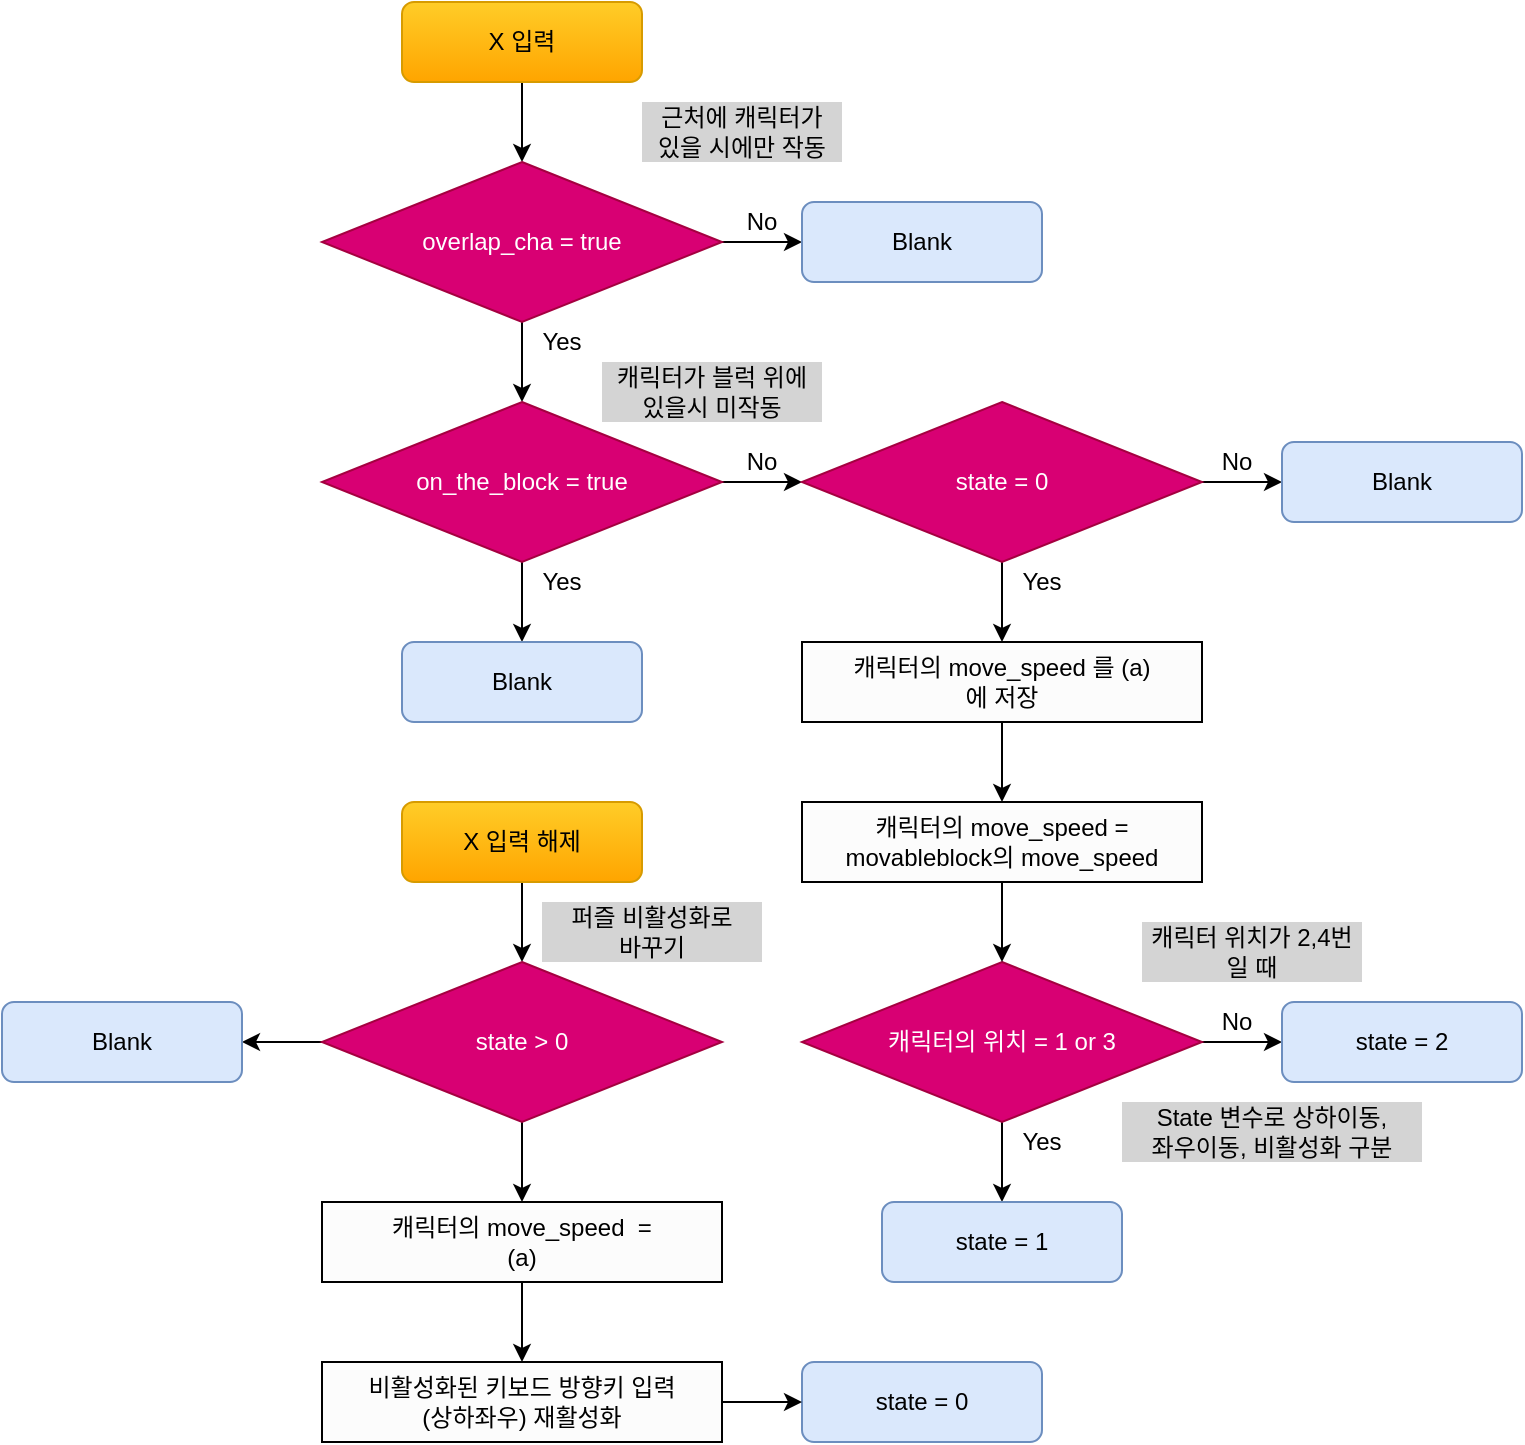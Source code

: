 <mxfile version="13.1.12" type="device"><diagram id="C5RBs43oDa-KdzZeNtuy" name="Page-1"><mxGraphModel dx="2249" dy="745" grid="1" gridSize="10" guides="1" tooltips="1" connect="1" arrows="1" fold="1" page="1" pageScale="1" pageWidth="827" pageHeight="1169" math="0" shadow="0"><root><mxCell id="WIyWlLk6GJQsqaUBKTNV-0"/><mxCell id="WIyWlLk6GJQsqaUBKTNV-1" parent="WIyWlLk6GJQsqaUBKTNV-0"/><mxCell id="fGlFDmECrplrRgySNAwA-2" style="edgeStyle=orthogonalEdgeStyle;rounded=0;orthogonalLoop=1;jettySize=auto;html=1;exitX=0.5;exitY=1;exitDx=0;exitDy=0;entryX=0.5;entryY=0;entryDx=0;entryDy=0;" parent="WIyWlLk6GJQsqaUBKTNV-1" source="fGlFDmECrplrRgySNAwA-0" target="fGlFDmECrplrRgySNAwA-1" edge="1"><mxGeometry relative="1" as="geometry"/></mxCell><mxCell id="fGlFDmECrplrRgySNAwA-0" value="X 입력" style="rounded=1;whiteSpace=wrap;html=1;gradientColor=#ffa500;fillColor=#ffcd28;strokeColor=#d79b00;" parent="WIyWlLk6GJQsqaUBKTNV-1" vertex="1"><mxGeometry x="160" y="120" width="120" height="40" as="geometry"/></mxCell><mxCell id="fGlFDmECrplrRgySNAwA-4" style="edgeStyle=orthogonalEdgeStyle;rounded=0;orthogonalLoop=1;jettySize=auto;html=1;exitX=1;exitY=0.5;exitDx=0;exitDy=0;entryX=0;entryY=0.5;entryDx=0;entryDy=0;" parent="WIyWlLk6GJQsqaUBKTNV-1" source="fGlFDmECrplrRgySNAwA-1" target="fGlFDmECrplrRgySNAwA-3" edge="1"><mxGeometry relative="1" as="geometry"/></mxCell><mxCell id="fGlFDmECrplrRgySNAwA-9" style="edgeStyle=orthogonalEdgeStyle;rounded=0;orthogonalLoop=1;jettySize=auto;html=1;exitX=0.5;exitY=1;exitDx=0;exitDy=0;entryX=0.5;entryY=0;entryDx=0;entryDy=0;" parent="WIyWlLk6GJQsqaUBKTNV-1" source="fGlFDmECrplrRgySNAwA-1" target="fGlFDmECrplrRgySNAwA-8" edge="1"><mxGeometry relative="1" as="geometry"/></mxCell><mxCell id="fGlFDmECrplrRgySNAwA-1" value="overlap_cha = true" style="rhombus;whiteSpace=wrap;html=1;fillColor=#d80073;strokeColor=#A50040;fontColor=#ffffff;" parent="WIyWlLk6GJQsqaUBKTNV-1" vertex="1"><mxGeometry x="120" y="200" width="200" height="80" as="geometry"/></mxCell><mxCell id="fGlFDmECrplrRgySNAwA-3" value="Blank" style="rounded=1;whiteSpace=wrap;html=1;fillColor=#dae8fc;strokeColor=#6c8ebf;" parent="WIyWlLk6GJQsqaUBKTNV-1" vertex="1"><mxGeometry x="360" y="220" width="120" height="40" as="geometry"/></mxCell><mxCell id="fGlFDmECrplrRgySNAwA-6" value="No" style="text;html=1;strokeColor=none;fillColor=none;align=center;verticalAlign=middle;whiteSpace=wrap;rounded=0;" parent="WIyWlLk6GJQsqaUBKTNV-1" vertex="1"><mxGeometry x="320" y="220" width="40" height="20" as="geometry"/></mxCell><mxCell id="fGlFDmECrplrRgySNAwA-7" value="근처에 캐릭터가&lt;br&gt;있을 시에만 작동" style="text;html=1;strokeColor=none;fillColor=#D4D4D4;align=center;verticalAlign=middle;whiteSpace=wrap;rounded=0;" parent="WIyWlLk6GJQsqaUBKTNV-1" vertex="1"><mxGeometry x="280" y="170" width="100" height="30" as="geometry"/></mxCell><mxCell id="fGlFDmECrplrRgySNAwA-12" style="edgeStyle=orthogonalEdgeStyle;rounded=0;orthogonalLoop=1;jettySize=auto;html=1;exitX=0.5;exitY=1;exitDx=0;exitDy=0;entryX=0.5;entryY=0;entryDx=0;entryDy=0;" parent="WIyWlLk6GJQsqaUBKTNV-1" source="fGlFDmECrplrRgySNAwA-8" target="fGlFDmECrplrRgySNAwA-11" edge="1"><mxGeometry relative="1" as="geometry"/></mxCell><mxCell id="fGlFDmECrplrRgySNAwA-15" style="edgeStyle=orthogonalEdgeStyle;rounded=0;orthogonalLoop=1;jettySize=auto;html=1;exitX=1;exitY=0.5;exitDx=0;exitDy=0;" parent="WIyWlLk6GJQsqaUBKTNV-1" source="fGlFDmECrplrRgySNAwA-8" target="fGlFDmECrplrRgySNAwA-18" edge="1"><mxGeometry relative="1" as="geometry"><mxPoint x="360" y="360" as="targetPoint"/></mxGeometry></mxCell><mxCell id="fGlFDmECrplrRgySNAwA-8" value="on_the_block = true" style="rhombus;whiteSpace=wrap;html=1;fillColor=#d80073;strokeColor=#A50040;fontColor=#ffffff;" parent="WIyWlLk6GJQsqaUBKTNV-1" vertex="1"><mxGeometry x="120" y="320" width="200" height="80" as="geometry"/></mxCell><mxCell id="fGlFDmECrplrRgySNAwA-10" value="Yes" style="text;html=1;strokeColor=none;fillColor=none;align=center;verticalAlign=middle;whiteSpace=wrap;rounded=0;" parent="WIyWlLk6GJQsqaUBKTNV-1" vertex="1"><mxGeometry x="220" y="280" width="40" height="20" as="geometry"/></mxCell><mxCell id="fGlFDmECrplrRgySNAwA-11" value="Blank" style="rounded=1;whiteSpace=wrap;html=1;fillColor=#dae8fc;strokeColor=#6c8ebf;" parent="WIyWlLk6GJQsqaUBKTNV-1" vertex="1"><mxGeometry x="160" y="440" width="120" height="40" as="geometry"/></mxCell><mxCell id="fGlFDmECrplrRgySNAwA-13" value="Yes" style="text;html=1;strokeColor=none;fillColor=none;align=center;verticalAlign=middle;whiteSpace=wrap;rounded=0;" parent="WIyWlLk6GJQsqaUBKTNV-1" vertex="1"><mxGeometry x="220" y="400" width="40" height="20" as="geometry"/></mxCell><mxCell id="fGlFDmECrplrRgySNAwA-16" value="No" style="text;html=1;strokeColor=none;fillColor=none;align=center;verticalAlign=middle;whiteSpace=wrap;rounded=0;" parent="WIyWlLk6GJQsqaUBKTNV-1" vertex="1"><mxGeometry x="320" y="340" width="40" height="20" as="geometry"/></mxCell><mxCell id="fGlFDmECrplrRgySNAwA-17" value="캐릭터가 블럭 위에 있을시 미작동" style="text;html=1;strokeColor=none;fillColor=#D4D4D4;align=center;verticalAlign=middle;whiteSpace=wrap;rounded=0;" parent="WIyWlLk6GJQsqaUBKTNV-1" vertex="1"><mxGeometry x="260" y="300" width="110" height="30" as="geometry"/></mxCell><mxCell id="fGlFDmECrplrRgySNAwA-69" style="edgeStyle=orthogonalEdgeStyle;rounded=0;orthogonalLoop=1;jettySize=auto;html=1;exitX=1;exitY=0.5;exitDx=0;exitDy=0;entryX=0;entryY=0.5;entryDx=0;entryDy=0;" parent="WIyWlLk6GJQsqaUBKTNV-1" source="fGlFDmECrplrRgySNAwA-18" target="fGlFDmECrplrRgySNAwA-67" edge="1"><mxGeometry relative="1" as="geometry"/></mxCell><mxCell id="UoJD6YUKb8AA3gtpHBzB-2" style="edgeStyle=orthogonalEdgeStyle;rounded=0;orthogonalLoop=1;jettySize=auto;html=1;exitX=0.5;exitY=1;exitDx=0;exitDy=0;" edge="1" parent="WIyWlLk6GJQsqaUBKTNV-1" source="fGlFDmECrplrRgySNAwA-18" target="UoJD6YUKb8AA3gtpHBzB-0"><mxGeometry relative="1" as="geometry"/></mxCell><mxCell id="fGlFDmECrplrRgySNAwA-18" value="state = 0" style="rhombus;whiteSpace=wrap;html=1;fillColor=#d80073;strokeColor=#A50040;fontColor=#ffffff;" parent="WIyWlLk6GJQsqaUBKTNV-1" vertex="1"><mxGeometry x="360" y="320" width="200" height="80" as="geometry"/></mxCell><mxCell id="fGlFDmECrplrRgySNAwA-21" style="edgeStyle=orthogonalEdgeStyle;rounded=0;orthogonalLoop=1;jettySize=auto;html=1;exitX=0.5;exitY=1;exitDx=0;exitDy=0;" parent="WIyWlLk6GJQsqaUBKTNV-1" source="fGlFDmECrplrRgySNAwA-18" target="fGlFDmECrplrRgySNAwA-18" edge="1"><mxGeometry relative="1" as="geometry"/></mxCell><mxCell id="fGlFDmECrplrRgySNAwA-27" value="Yes" style="text;html=1;strokeColor=none;fillColor=none;align=center;verticalAlign=middle;whiteSpace=wrap;rounded=0;" parent="WIyWlLk6GJQsqaUBKTNV-1" vertex="1"><mxGeometry x="460" y="400" width="40" height="20" as="geometry"/></mxCell><mxCell id="fGlFDmECrplrRgySNAwA-30" value="No" style="text;html=1;strokeColor=none;fillColor=none;align=center;verticalAlign=middle;whiteSpace=wrap;rounded=0;" parent="WIyWlLk6GJQsqaUBKTNV-1" vertex="1"><mxGeometry x="555" y="340" width="45" height="20" as="geometry"/></mxCell><mxCell id="fGlFDmECrplrRgySNAwA-33" value="캐릭터 위치가 2,4번일 때" style="text;html=1;strokeColor=none;fillColor=#D4D4D4;align=center;verticalAlign=middle;whiteSpace=wrap;rounded=0;" parent="WIyWlLk6GJQsqaUBKTNV-1" vertex="1"><mxGeometry x="530" y="580" width="110" height="30" as="geometry"/></mxCell><mxCell id="fGlFDmECrplrRgySNAwA-55" value="State 변수로 상하이동,&lt;br&gt;좌우이동, 비활성화 구분" style="text;html=1;strokeColor=none;fillColor=#D4D4D4;align=center;verticalAlign=middle;whiteSpace=wrap;rounded=0;" parent="WIyWlLk6GJQsqaUBKTNV-1" vertex="1"><mxGeometry x="520" y="670" width="150" height="30" as="geometry"/></mxCell><mxCell id="fGlFDmECrplrRgySNAwA-59" style="edgeStyle=orthogonalEdgeStyle;rounded=0;orthogonalLoop=1;jettySize=auto;html=1;exitX=0.5;exitY=1;exitDx=0;exitDy=0;entryX=0.5;entryY=0;entryDx=0;entryDy=0;" parent="WIyWlLk6GJQsqaUBKTNV-1" source="fGlFDmECrplrRgySNAwA-56" target="fGlFDmECrplrRgySNAwA-58" edge="1"><mxGeometry relative="1" as="geometry"/></mxCell><mxCell id="fGlFDmECrplrRgySNAwA-56" value="X 입력 해제" style="rounded=1;whiteSpace=wrap;html=1;gradientColor=#ffa500;fillColor=#ffcd28;strokeColor=#d79b00;" parent="WIyWlLk6GJQsqaUBKTNV-1" vertex="1"><mxGeometry x="160" y="520" width="120" height="40" as="geometry"/></mxCell><mxCell id="UoJD6YUKb8AA3gtpHBzB-9" style="edgeStyle=orthogonalEdgeStyle;rounded=0;orthogonalLoop=1;jettySize=auto;html=1;exitX=0.5;exitY=1;exitDx=0;exitDy=0;" edge="1" parent="WIyWlLk6GJQsqaUBKTNV-1" source="fGlFDmECrplrRgySNAwA-58" target="UoJD6YUKb8AA3gtpHBzB-8"><mxGeometry relative="1" as="geometry"/></mxCell><mxCell id="UoJD6YUKb8AA3gtpHBzB-15" style="edgeStyle=orthogonalEdgeStyle;rounded=0;orthogonalLoop=1;jettySize=auto;html=1;exitX=0;exitY=0.5;exitDx=0;exitDy=0;entryX=1;entryY=0.5;entryDx=0;entryDy=0;" edge="1" parent="WIyWlLk6GJQsqaUBKTNV-1" source="fGlFDmECrplrRgySNAwA-58" target="UoJD6YUKb8AA3gtpHBzB-14"><mxGeometry relative="1" as="geometry"/></mxCell><mxCell id="fGlFDmECrplrRgySNAwA-58" value="state &amp;gt; 0" style="rhombus;whiteSpace=wrap;html=1;fillColor=#d80073;strokeColor=#A50040;fontColor=#ffffff;" parent="WIyWlLk6GJQsqaUBKTNV-1" vertex="1"><mxGeometry x="120" y="600" width="200" height="80" as="geometry"/></mxCell><mxCell id="fGlFDmECrplrRgySNAwA-67" value="Blank" style="rounded=1;whiteSpace=wrap;html=1;fillColor=#dae8fc;strokeColor=#6c8ebf;" parent="WIyWlLk6GJQsqaUBKTNV-1" vertex="1"><mxGeometry x="600" y="340" width="120" height="40" as="geometry"/></mxCell><mxCell id="fGlFDmECrplrRgySNAwA-74" style="edgeStyle=orthogonalEdgeStyle;rounded=0;orthogonalLoop=1;jettySize=auto;html=1;exitX=0.5;exitY=1;exitDx=0;exitDy=0;" parent="WIyWlLk6GJQsqaUBKTNV-1" source="fGlFDmECrplrRgySNAwA-71" target="fGlFDmECrplrRgySNAwA-81" edge="1"><mxGeometry relative="1" as="geometry"><mxPoint x="460" y="720" as="targetPoint"/></mxGeometry></mxCell><mxCell id="fGlFDmECrplrRgySNAwA-76" style="edgeStyle=orthogonalEdgeStyle;rounded=0;orthogonalLoop=1;jettySize=auto;html=1;exitX=1;exitY=0.5;exitDx=0;exitDy=0;" parent="WIyWlLk6GJQsqaUBKTNV-1" source="fGlFDmECrplrRgySNAwA-71" target="fGlFDmECrplrRgySNAwA-80" edge="1"><mxGeometry relative="1" as="geometry"><mxPoint x="600" y="640" as="targetPoint"/></mxGeometry></mxCell><mxCell id="fGlFDmECrplrRgySNAwA-71" value="캐릭터의 위치 = 1 or 3" style="rhombus;whiteSpace=wrap;html=1;fillColor=#d80073;strokeColor=#A50040;fontColor=#ffffff;" parent="WIyWlLk6GJQsqaUBKTNV-1" vertex="1"><mxGeometry x="360" y="600" width="200" height="80" as="geometry"/></mxCell><mxCell id="fGlFDmECrplrRgySNAwA-77" value="Yes" style="text;html=1;strokeColor=none;fillColor=none;align=center;verticalAlign=middle;whiteSpace=wrap;rounded=0;" parent="WIyWlLk6GJQsqaUBKTNV-1" vertex="1"><mxGeometry x="460" y="680" width="40" height="20" as="geometry"/></mxCell><mxCell id="fGlFDmECrplrRgySNAwA-78" value="No" style="text;html=1;strokeColor=none;fillColor=none;align=center;verticalAlign=middle;whiteSpace=wrap;rounded=0;" parent="WIyWlLk6GJQsqaUBKTNV-1" vertex="1"><mxGeometry x="555" y="620" width="45" height="20" as="geometry"/></mxCell><mxCell id="fGlFDmECrplrRgySNAwA-80" value="state = 2" style="rounded=1;whiteSpace=wrap;html=1;fillColor=#dae8fc;strokeColor=#6c8ebf;" parent="WIyWlLk6GJQsqaUBKTNV-1" vertex="1"><mxGeometry x="600" y="620" width="120" height="40" as="geometry"/></mxCell><mxCell id="fGlFDmECrplrRgySNAwA-81" value="state = 1" style="rounded=1;whiteSpace=wrap;html=1;fillColor=#dae8fc;strokeColor=#6c8ebf;" parent="WIyWlLk6GJQsqaUBKTNV-1" vertex="1"><mxGeometry x="400" y="720" width="120" height="40" as="geometry"/></mxCell><mxCell id="fGlFDmECrplrRgySNAwA-83" value="state = 0" style="rounded=1;whiteSpace=wrap;html=1;fillColor=#dae8fc;strokeColor=#6c8ebf;" parent="WIyWlLk6GJQsqaUBKTNV-1" vertex="1"><mxGeometry x="360" y="800" width="120" height="40" as="geometry"/></mxCell><mxCell id="UoJD6YUKb8AA3gtpHBzB-5" style="edgeStyle=orthogonalEdgeStyle;rounded=0;orthogonalLoop=1;jettySize=auto;html=1;exitX=0.5;exitY=1;exitDx=0;exitDy=0;entryX=0.5;entryY=0;entryDx=0;entryDy=0;" edge="1" parent="WIyWlLk6GJQsqaUBKTNV-1" source="UoJD6YUKb8AA3gtpHBzB-0" target="UoJD6YUKb8AA3gtpHBzB-4"><mxGeometry relative="1" as="geometry"/></mxCell><mxCell id="UoJD6YUKb8AA3gtpHBzB-0" value="캐릭터의 move_speed 를 (a)&lt;br&gt;에 저장" style="rounded=0;whiteSpace=wrap;html=1;fillColor=#FCFCFC;" vertex="1" parent="WIyWlLk6GJQsqaUBKTNV-1"><mxGeometry x="360" y="440" width="200" height="40" as="geometry"/></mxCell><mxCell id="UoJD6YUKb8AA3gtpHBzB-6" style="edgeStyle=orthogonalEdgeStyle;rounded=0;orthogonalLoop=1;jettySize=auto;html=1;exitX=0.5;exitY=1;exitDx=0;exitDy=0;entryX=0.5;entryY=0;entryDx=0;entryDy=0;" edge="1" parent="WIyWlLk6GJQsqaUBKTNV-1" source="UoJD6YUKb8AA3gtpHBzB-4" target="fGlFDmECrplrRgySNAwA-71"><mxGeometry relative="1" as="geometry"/></mxCell><mxCell id="UoJD6YUKb8AA3gtpHBzB-4" value="캐릭터의 move_speed =&lt;br&gt;movableblock의 move_speed" style="rounded=0;whiteSpace=wrap;html=1;fillColor=#FCFCFC;" vertex="1" parent="WIyWlLk6GJQsqaUBKTNV-1"><mxGeometry x="360" y="520" width="200" height="40" as="geometry"/></mxCell><mxCell id="UoJD6YUKb8AA3gtpHBzB-7" value="퍼즐 비활성화로&lt;br&gt;바꾸기" style="text;html=1;strokeColor=none;fillColor=#D4D4D4;align=center;verticalAlign=middle;whiteSpace=wrap;rounded=0;" vertex="1" parent="WIyWlLk6GJQsqaUBKTNV-1"><mxGeometry x="230" y="570" width="110" height="30" as="geometry"/></mxCell><mxCell id="UoJD6YUKb8AA3gtpHBzB-11" style="edgeStyle=orthogonalEdgeStyle;rounded=0;orthogonalLoop=1;jettySize=auto;html=1;exitX=0.5;exitY=1;exitDx=0;exitDy=0;entryX=0.5;entryY=0;entryDx=0;entryDy=0;" edge="1" parent="WIyWlLk6GJQsqaUBKTNV-1" source="UoJD6YUKb8AA3gtpHBzB-8" target="UoJD6YUKb8AA3gtpHBzB-10"><mxGeometry relative="1" as="geometry"/></mxCell><mxCell id="UoJD6YUKb8AA3gtpHBzB-8" value="캐릭터의 move_speed&amp;nbsp; =&lt;br&gt;(a)" style="rounded=0;whiteSpace=wrap;html=1;fillColor=#FCFCFC;" vertex="1" parent="WIyWlLk6GJQsqaUBKTNV-1"><mxGeometry x="120" y="720" width="200" height="40" as="geometry"/></mxCell><mxCell id="UoJD6YUKb8AA3gtpHBzB-12" style="edgeStyle=orthogonalEdgeStyle;rounded=0;orthogonalLoop=1;jettySize=auto;html=1;exitX=1;exitY=0.5;exitDx=0;exitDy=0;entryX=0;entryY=0.5;entryDx=0;entryDy=0;" edge="1" parent="WIyWlLk6GJQsqaUBKTNV-1" source="UoJD6YUKb8AA3gtpHBzB-10" target="fGlFDmECrplrRgySNAwA-83"><mxGeometry relative="1" as="geometry"/></mxCell><mxCell id="UoJD6YUKb8AA3gtpHBzB-10" value="비활성화된 키보드 방향키 입력&lt;br&gt;(상하좌우) 재활성화" style="rounded=0;whiteSpace=wrap;html=1;fillColor=#FCFCFC;" vertex="1" parent="WIyWlLk6GJQsqaUBKTNV-1"><mxGeometry x="120" y="800" width="200" height="40" as="geometry"/></mxCell><mxCell id="UoJD6YUKb8AA3gtpHBzB-14" value="Blank" style="rounded=1;whiteSpace=wrap;html=1;fillColor=#dae8fc;strokeColor=#6c8ebf;" vertex="1" parent="WIyWlLk6GJQsqaUBKTNV-1"><mxGeometry x="-40" y="620" width="120" height="40" as="geometry"/></mxCell></root></mxGraphModel></diagram></mxfile>